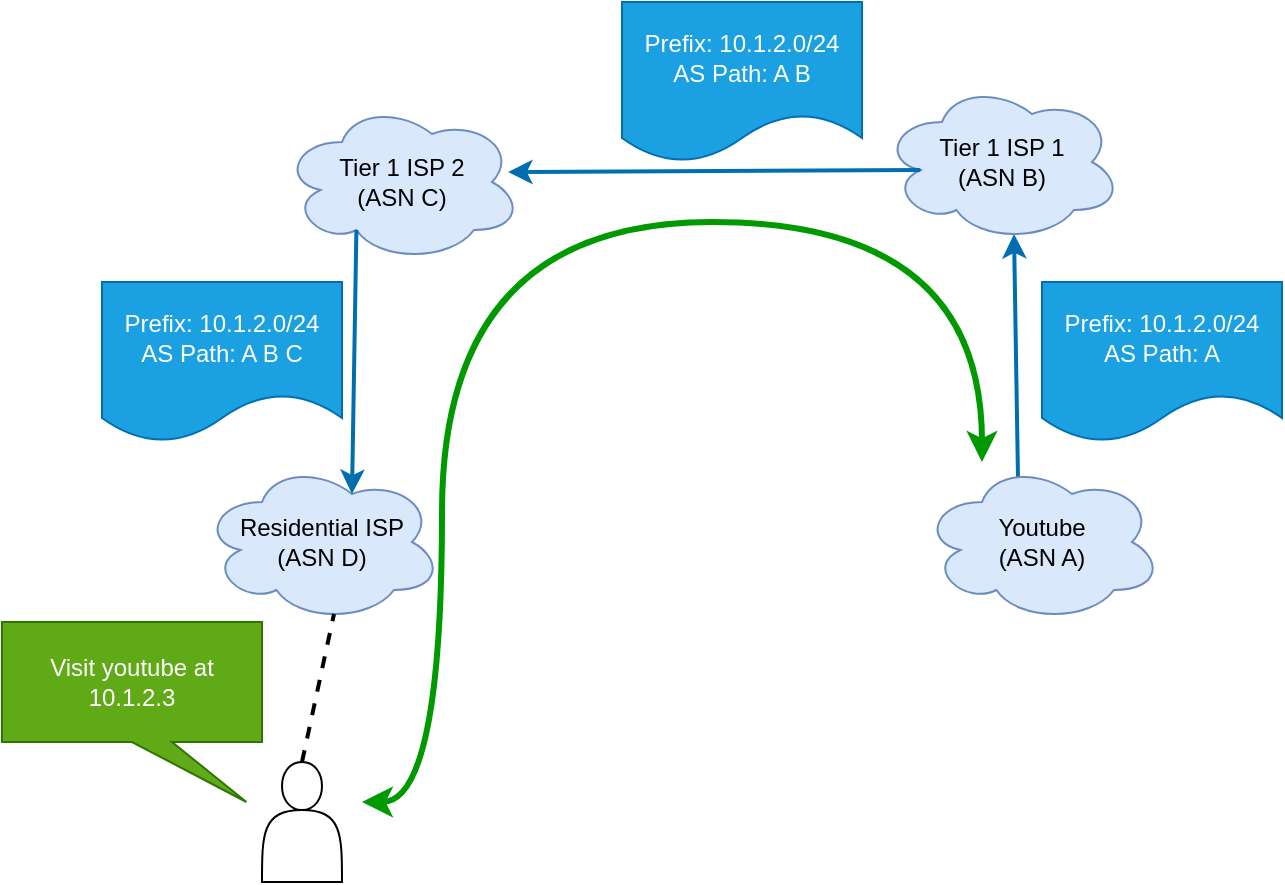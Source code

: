 <mxfile version="12.3.3" type="device" pages="1"><diagram id="Rd24nJYDN6u4Pm66B0-U" name="Page-1"><mxGraphModel dx="1357" dy="728" grid="1" gridSize="10" guides="1" tooltips="1" connect="1" arrows="1" fold="1" page="1" pageScale="1" pageWidth="850" pageHeight="1100" math="0" shadow="0"><root><mxCell id="0"/><mxCell id="1" parent="0"/><mxCell id="e7N7-tjZV6Bajt33-_lS-11" style="rounded=0;orthogonalLoop=1;jettySize=auto;html=1;exitX=0.4;exitY=0.1;exitDx=0;exitDy=0;exitPerimeter=0;entryX=0.55;entryY=0.95;entryDx=0;entryDy=0;entryPerimeter=0;strokeWidth=2;fillColor=#1ba1e2;strokeColor=#006EAF;" parent="1" source="e7N7-tjZV6Bajt33-_lS-1" target="e7N7-tjZV6Bajt33-_lS-3" edge="1"><mxGeometry relative="1" as="geometry"/></mxCell><mxCell id="e7N7-tjZV6Bajt33-_lS-1" value="Youtube&lt;br&gt;(ASN A)" style="ellipse;shape=cloud;whiteSpace=wrap;html=1;fillColor=#dae8fc;strokeColor=#6c8ebf;" parent="1" vertex="1"><mxGeometry x="590" y="420" width="120" height="80" as="geometry"/></mxCell><mxCell id="e7N7-tjZV6Bajt33-_lS-3" value="Tier 1 ISP 1&lt;br&gt;(ASN B)" style="ellipse;shape=cloud;whiteSpace=wrap;html=1;fillColor=#dae8fc;strokeColor=#6c8ebf;" parent="1" vertex="1"><mxGeometry x="570" y="230" width="120" height="80" as="geometry"/></mxCell><mxCell id="e7N7-tjZV6Bajt33-_lS-4" value="Tier 1 ISP 2&lt;br&gt;(ASN C)" style="ellipse;shape=cloud;whiteSpace=wrap;html=1;fillColor=#dae8fc;strokeColor=#6c8ebf;" parent="1" vertex="1"><mxGeometry x="270" y="240" width="120" height="80" as="geometry"/></mxCell><mxCell id="e7N7-tjZV6Bajt33-_lS-5" value="Residential ISP&lt;br&gt;(ASN D)" style="ellipse;shape=cloud;whiteSpace=wrap;html=1;fillColor=#dae8fc;strokeColor=#6c8ebf;" parent="1" vertex="1"><mxGeometry x="230" y="420" width="120" height="80" as="geometry"/></mxCell><mxCell id="e7N7-tjZV6Bajt33-_lS-8" value="" style="shape=actor;whiteSpace=wrap;html=1;" parent="1" vertex="1"><mxGeometry x="260" y="570" width="40" height="60" as="geometry"/></mxCell><mxCell id="e7N7-tjZV6Bajt33-_lS-9" value="" style="endArrow=classic;html=1;exitX=0.16;exitY=0.55;exitDx=0;exitDy=0;exitPerimeter=0;entryX=0.942;entryY=0.438;entryDx=0;entryDy=0;entryPerimeter=0;strokeWidth=2;fillColor=#1ba1e2;strokeColor=#006EAF;" parent="1" source="e7N7-tjZV6Bajt33-_lS-3" target="e7N7-tjZV6Bajt33-_lS-4" edge="1"><mxGeometry width="50" height="50" relative="1" as="geometry"><mxPoint x="150" y="640" as="sourcePoint"/><mxPoint x="200" y="590" as="targetPoint"/></mxGeometry></mxCell><mxCell id="e7N7-tjZV6Bajt33-_lS-10" value="" style="endArrow=classic;html=1;exitX=0.31;exitY=0.8;exitDx=0;exitDy=0;exitPerimeter=0;entryX=0.625;entryY=0.2;entryDx=0;entryDy=0;entryPerimeter=0;strokeWidth=2;fillColor=#1ba1e2;strokeColor=#006EAF;" parent="1" source="e7N7-tjZV6Bajt33-_lS-4" target="e7N7-tjZV6Bajt33-_lS-5" edge="1"><mxGeometry width="50" height="50" relative="1" as="geometry"><mxPoint x="140" y="720" as="sourcePoint"/><mxPoint x="190" y="670" as="targetPoint"/></mxGeometry></mxCell><mxCell id="e7N7-tjZV6Bajt33-_lS-12" value="Prefix: 10.1.2.0/24&lt;br&gt;AS Path: A" style="shape=document;whiteSpace=wrap;html=1;boundedLbl=1;fillColor=#1ba1e2;strokeColor=#006EAF;fontColor=#ffffff;" parent="1" vertex="1"><mxGeometry x="650" y="330" width="120" height="80" as="geometry"/></mxCell><mxCell id="e7N7-tjZV6Bajt33-_lS-13" value="Prefix: 10.1.2.0/24&lt;br&gt;AS Path: A B" style="shape=document;whiteSpace=wrap;html=1;boundedLbl=1;fillColor=#1ba1e2;strokeColor=#006EAF;fontColor=#ffffff;" parent="1" vertex="1"><mxGeometry x="440" y="190" width="120" height="80" as="geometry"/></mxCell><mxCell id="e7N7-tjZV6Bajt33-_lS-14" value="Prefix: 10.1.2.0/24&lt;br&gt;AS Path: A B C" style="shape=document;whiteSpace=wrap;html=1;boundedLbl=1;fillColor=#1ba1e2;strokeColor=#006EAF;fontColor=#ffffff;" parent="1" vertex="1"><mxGeometry x="180" y="330" width="120" height="80" as="geometry"/></mxCell><mxCell id="e7N7-tjZV6Bajt33-_lS-17" value="" style="endArrow=classic;html=1;edgeStyle=orthogonalEdgeStyle;curved=1;strokeWidth=3;strokeColor=#009900;startArrow=classic;startFill=1;" parent="1" edge="1"><mxGeometry width="50" height="50" relative="1" as="geometry"><mxPoint x="310" y="590" as="sourcePoint"/><mxPoint x="620" y="420" as="targetPoint"/><Array as="points"><mxPoint x="350" y="590"/><mxPoint x="350" y="300"/><mxPoint x="620" y="300"/></Array></mxGeometry></mxCell><mxCell id="e7N7-tjZV6Bajt33-_lS-19" value="Visit youtube at 10.1.2.3" style="shape=callout;whiteSpace=wrap;html=1;perimeter=calloutPerimeter;position2=0.94;fillColor=#60a917;strokeColor=#2D7600;fontColor=#ffffff;" parent="1" vertex="1"><mxGeometry x="130" y="500" width="130" height="90" as="geometry"/></mxCell><mxCell id="e7N7-tjZV6Bajt33-_lS-20" value="" style="endArrow=none;dashed=1;html=1;strokeColor=#000000;strokeWidth=2;entryX=0.55;entryY=0.95;entryDx=0;entryDy=0;entryPerimeter=0;" parent="1" target="e7N7-tjZV6Bajt33-_lS-5" edge="1"><mxGeometry width="50" height="50" relative="1" as="geometry"><mxPoint x="280" y="570" as="sourcePoint"/><mxPoint x="180" y="650" as="targetPoint"/></mxGeometry></mxCell></root></mxGraphModel></diagram></mxfile>